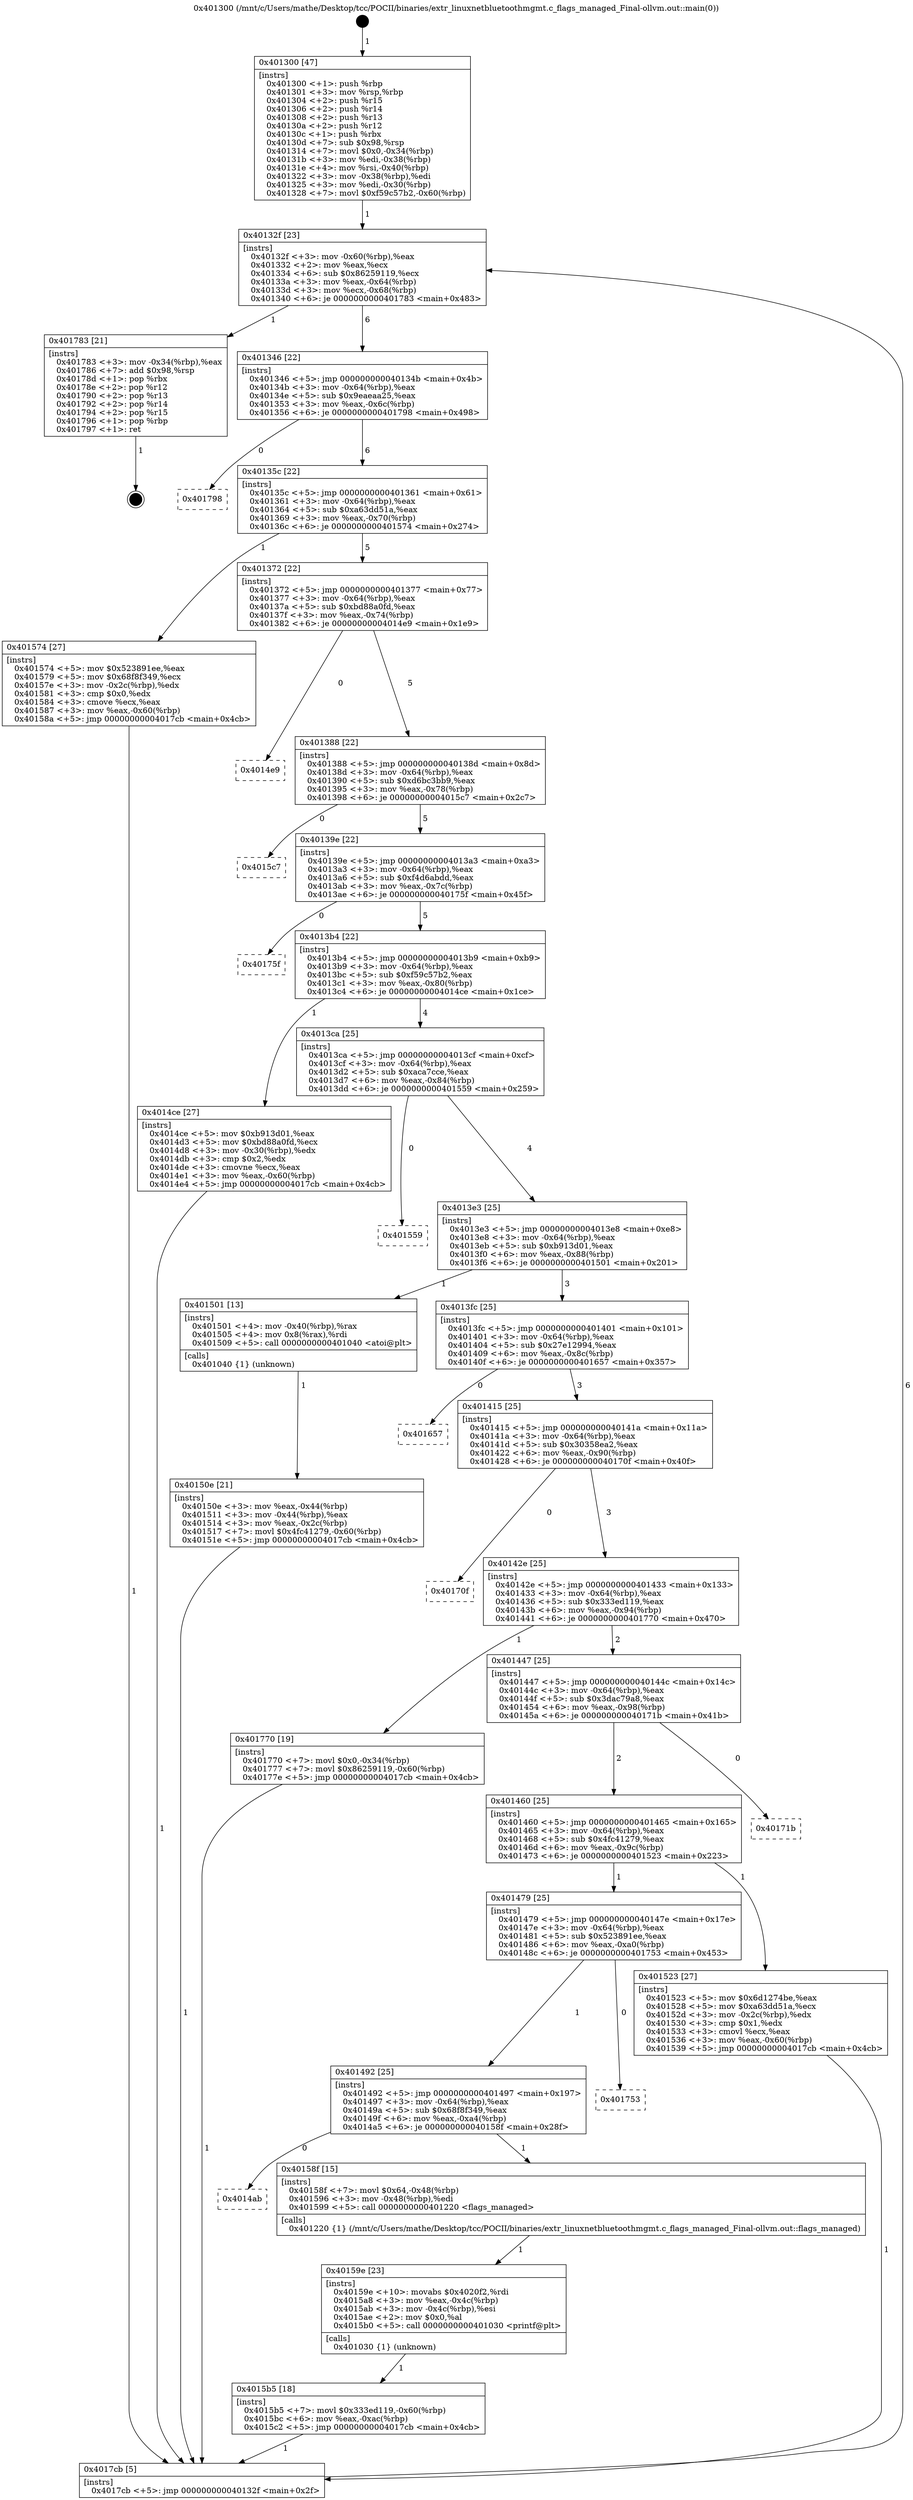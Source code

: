 digraph "0x401300" {
  label = "0x401300 (/mnt/c/Users/mathe/Desktop/tcc/POCII/binaries/extr_linuxnetbluetoothmgmt.c_flags_managed_Final-ollvm.out::main(0))"
  labelloc = "t"
  node[shape=record]

  Entry [label="",width=0.3,height=0.3,shape=circle,fillcolor=black,style=filled]
  "0x40132f" [label="{
     0x40132f [23]\l
     | [instrs]\l
     &nbsp;&nbsp;0x40132f \<+3\>: mov -0x60(%rbp),%eax\l
     &nbsp;&nbsp;0x401332 \<+2\>: mov %eax,%ecx\l
     &nbsp;&nbsp;0x401334 \<+6\>: sub $0x86259119,%ecx\l
     &nbsp;&nbsp;0x40133a \<+3\>: mov %eax,-0x64(%rbp)\l
     &nbsp;&nbsp;0x40133d \<+3\>: mov %ecx,-0x68(%rbp)\l
     &nbsp;&nbsp;0x401340 \<+6\>: je 0000000000401783 \<main+0x483\>\l
  }"]
  "0x401783" [label="{
     0x401783 [21]\l
     | [instrs]\l
     &nbsp;&nbsp;0x401783 \<+3\>: mov -0x34(%rbp),%eax\l
     &nbsp;&nbsp;0x401786 \<+7\>: add $0x98,%rsp\l
     &nbsp;&nbsp;0x40178d \<+1\>: pop %rbx\l
     &nbsp;&nbsp;0x40178e \<+2\>: pop %r12\l
     &nbsp;&nbsp;0x401790 \<+2\>: pop %r13\l
     &nbsp;&nbsp;0x401792 \<+2\>: pop %r14\l
     &nbsp;&nbsp;0x401794 \<+2\>: pop %r15\l
     &nbsp;&nbsp;0x401796 \<+1\>: pop %rbp\l
     &nbsp;&nbsp;0x401797 \<+1\>: ret\l
  }"]
  "0x401346" [label="{
     0x401346 [22]\l
     | [instrs]\l
     &nbsp;&nbsp;0x401346 \<+5\>: jmp 000000000040134b \<main+0x4b\>\l
     &nbsp;&nbsp;0x40134b \<+3\>: mov -0x64(%rbp),%eax\l
     &nbsp;&nbsp;0x40134e \<+5\>: sub $0x9eaeaa25,%eax\l
     &nbsp;&nbsp;0x401353 \<+3\>: mov %eax,-0x6c(%rbp)\l
     &nbsp;&nbsp;0x401356 \<+6\>: je 0000000000401798 \<main+0x498\>\l
  }"]
  Exit [label="",width=0.3,height=0.3,shape=circle,fillcolor=black,style=filled,peripheries=2]
  "0x401798" [label="{
     0x401798\l
  }", style=dashed]
  "0x40135c" [label="{
     0x40135c [22]\l
     | [instrs]\l
     &nbsp;&nbsp;0x40135c \<+5\>: jmp 0000000000401361 \<main+0x61\>\l
     &nbsp;&nbsp;0x401361 \<+3\>: mov -0x64(%rbp),%eax\l
     &nbsp;&nbsp;0x401364 \<+5\>: sub $0xa63dd51a,%eax\l
     &nbsp;&nbsp;0x401369 \<+3\>: mov %eax,-0x70(%rbp)\l
     &nbsp;&nbsp;0x40136c \<+6\>: je 0000000000401574 \<main+0x274\>\l
  }"]
  "0x4015b5" [label="{
     0x4015b5 [18]\l
     | [instrs]\l
     &nbsp;&nbsp;0x4015b5 \<+7\>: movl $0x333ed119,-0x60(%rbp)\l
     &nbsp;&nbsp;0x4015bc \<+6\>: mov %eax,-0xac(%rbp)\l
     &nbsp;&nbsp;0x4015c2 \<+5\>: jmp 00000000004017cb \<main+0x4cb\>\l
  }"]
  "0x401574" [label="{
     0x401574 [27]\l
     | [instrs]\l
     &nbsp;&nbsp;0x401574 \<+5\>: mov $0x523891ee,%eax\l
     &nbsp;&nbsp;0x401579 \<+5\>: mov $0x68f8f349,%ecx\l
     &nbsp;&nbsp;0x40157e \<+3\>: mov -0x2c(%rbp),%edx\l
     &nbsp;&nbsp;0x401581 \<+3\>: cmp $0x0,%edx\l
     &nbsp;&nbsp;0x401584 \<+3\>: cmove %ecx,%eax\l
     &nbsp;&nbsp;0x401587 \<+3\>: mov %eax,-0x60(%rbp)\l
     &nbsp;&nbsp;0x40158a \<+5\>: jmp 00000000004017cb \<main+0x4cb\>\l
  }"]
  "0x401372" [label="{
     0x401372 [22]\l
     | [instrs]\l
     &nbsp;&nbsp;0x401372 \<+5\>: jmp 0000000000401377 \<main+0x77\>\l
     &nbsp;&nbsp;0x401377 \<+3\>: mov -0x64(%rbp),%eax\l
     &nbsp;&nbsp;0x40137a \<+5\>: sub $0xbd88a0fd,%eax\l
     &nbsp;&nbsp;0x40137f \<+3\>: mov %eax,-0x74(%rbp)\l
     &nbsp;&nbsp;0x401382 \<+6\>: je 00000000004014e9 \<main+0x1e9\>\l
  }"]
  "0x40159e" [label="{
     0x40159e [23]\l
     | [instrs]\l
     &nbsp;&nbsp;0x40159e \<+10\>: movabs $0x4020f2,%rdi\l
     &nbsp;&nbsp;0x4015a8 \<+3\>: mov %eax,-0x4c(%rbp)\l
     &nbsp;&nbsp;0x4015ab \<+3\>: mov -0x4c(%rbp),%esi\l
     &nbsp;&nbsp;0x4015ae \<+2\>: mov $0x0,%al\l
     &nbsp;&nbsp;0x4015b0 \<+5\>: call 0000000000401030 \<printf@plt\>\l
     | [calls]\l
     &nbsp;&nbsp;0x401030 \{1\} (unknown)\l
  }"]
  "0x4014e9" [label="{
     0x4014e9\l
  }", style=dashed]
  "0x401388" [label="{
     0x401388 [22]\l
     | [instrs]\l
     &nbsp;&nbsp;0x401388 \<+5\>: jmp 000000000040138d \<main+0x8d\>\l
     &nbsp;&nbsp;0x40138d \<+3\>: mov -0x64(%rbp),%eax\l
     &nbsp;&nbsp;0x401390 \<+5\>: sub $0xd6bc3bb9,%eax\l
     &nbsp;&nbsp;0x401395 \<+3\>: mov %eax,-0x78(%rbp)\l
     &nbsp;&nbsp;0x401398 \<+6\>: je 00000000004015c7 \<main+0x2c7\>\l
  }"]
  "0x4014ab" [label="{
     0x4014ab\l
  }", style=dashed]
  "0x4015c7" [label="{
     0x4015c7\l
  }", style=dashed]
  "0x40139e" [label="{
     0x40139e [22]\l
     | [instrs]\l
     &nbsp;&nbsp;0x40139e \<+5\>: jmp 00000000004013a3 \<main+0xa3\>\l
     &nbsp;&nbsp;0x4013a3 \<+3\>: mov -0x64(%rbp),%eax\l
     &nbsp;&nbsp;0x4013a6 \<+5\>: sub $0xf4d6abdd,%eax\l
     &nbsp;&nbsp;0x4013ab \<+3\>: mov %eax,-0x7c(%rbp)\l
     &nbsp;&nbsp;0x4013ae \<+6\>: je 000000000040175f \<main+0x45f\>\l
  }"]
  "0x40158f" [label="{
     0x40158f [15]\l
     | [instrs]\l
     &nbsp;&nbsp;0x40158f \<+7\>: movl $0x64,-0x48(%rbp)\l
     &nbsp;&nbsp;0x401596 \<+3\>: mov -0x48(%rbp),%edi\l
     &nbsp;&nbsp;0x401599 \<+5\>: call 0000000000401220 \<flags_managed\>\l
     | [calls]\l
     &nbsp;&nbsp;0x401220 \{1\} (/mnt/c/Users/mathe/Desktop/tcc/POCII/binaries/extr_linuxnetbluetoothmgmt.c_flags_managed_Final-ollvm.out::flags_managed)\l
  }"]
  "0x40175f" [label="{
     0x40175f\l
  }", style=dashed]
  "0x4013b4" [label="{
     0x4013b4 [22]\l
     | [instrs]\l
     &nbsp;&nbsp;0x4013b4 \<+5\>: jmp 00000000004013b9 \<main+0xb9\>\l
     &nbsp;&nbsp;0x4013b9 \<+3\>: mov -0x64(%rbp),%eax\l
     &nbsp;&nbsp;0x4013bc \<+5\>: sub $0xf59c57b2,%eax\l
     &nbsp;&nbsp;0x4013c1 \<+3\>: mov %eax,-0x80(%rbp)\l
     &nbsp;&nbsp;0x4013c4 \<+6\>: je 00000000004014ce \<main+0x1ce\>\l
  }"]
  "0x401492" [label="{
     0x401492 [25]\l
     | [instrs]\l
     &nbsp;&nbsp;0x401492 \<+5\>: jmp 0000000000401497 \<main+0x197\>\l
     &nbsp;&nbsp;0x401497 \<+3\>: mov -0x64(%rbp),%eax\l
     &nbsp;&nbsp;0x40149a \<+5\>: sub $0x68f8f349,%eax\l
     &nbsp;&nbsp;0x40149f \<+6\>: mov %eax,-0xa4(%rbp)\l
     &nbsp;&nbsp;0x4014a5 \<+6\>: je 000000000040158f \<main+0x28f\>\l
  }"]
  "0x4014ce" [label="{
     0x4014ce [27]\l
     | [instrs]\l
     &nbsp;&nbsp;0x4014ce \<+5\>: mov $0xb913d01,%eax\l
     &nbsp;&nbsp;0x4014d3 \<+5\>: mov $0xbd88a0fd,%ecx\l
     &nbsp;&nbsp;0x4014d8 \<+3\>: mov -0x30(%rbp),%edx\l
     &nbsp;&nbsp;0x4014db \<+3\>: cmp $0x2,%edx\l
     &nbsp;&nbsp;0x4014de \<+3\>: cmovne %ecx,%eax\l
     &nbsp;&nbsp;0x4014e1 \<+3\>: mov %eax,-0x60(%rbp)\l
     &nbsp;&nbsp;0x4014e4 \<+5\>: jmp 00000000004017cb \<main+0x4cb\>\l
  }"]
  "0x4013ca" [label="{
     0x4013ca [25]\l
     | [instrs]\l
     &nbsp;&nbsp;0x4013ca \<+5\>: jmp 00000000004013cf \<main+0xcf\>\l
     &nbsp;&nbsp;0x4013cf \<+3\>: mov -0x64(%rbp),%eax\l
     &nbsp;&nbsp;0x4013d2 \<+5\>: sub $0xaca7cce,%eax\l
     &nbsp;&nbsp;0x4013d7 \<+6\>: mov %eax,-0x84(%rbp)\l
     &nbsp;&nbsp;0x4013dd \<+6\>: je 0000000000401559 \<main+0x259\>\l
  }"]
  "0x4017cb" [label="{
     0x4017cb [5]\l
     | [instrs]\l
     &nbsp;&nbsp;0x4017cb \<+5\>: jmp 000000000040132f \<main+0x2f\>\l
  }"]
  "0x401300" [label="{
     0x401300 [47]\l
     | [instrs]\l
     &nbsp;&nbsp;0x401300 \<+1\>: push %rbp\l
     &nbsp;&nbsp;0x401301 \<+3\>: mov %rsp,%rbp\l
     &nbsp;&nbsp;0x401304 \<+2\>: push %r15\l
     &nbsp;&nbsp;0x401306 \<+2\>: push %r14\l
     &nbsp;&nbsp;0x401308 \<+2\>: push %r13\l
     &nbsp;&nbsp;0x40130a \<+2\>: push %r12\l
     &nbsp;&nbsp;0x40130c \<+1\>: push %rbx\l
     &nbsp;&nbsp;0x40130d \<+7\>: sub $0x98,%rsp\l
     &nbsp;&nbsp;0x401314 \<+7\>: movl $0x0,-0x34(%rbp)\l
     &nbsp;&nbsp;0x40131b \<+3\>: mov %edi,-0x38(%rbp)\l
     &nbsp;&nbsp;0x40131e \<+4\>: mov %rsi,-0x40(%rbp)\l
     &nbsp;&nbsp;0x401322 \<+3\>: mov -0x38(%rbp),%edi\l
     &nbsp;&nbsp;0x401325 \<+3\>: mov %edi,-0x30(%rbp)\l
     &nbsp;&nbsp;0x401328 \<+7\>: movl $0xf59c57b2,-0x60(%rbp)\l
  }"]
  "0x401753" [label="{
     0x401753\l
  }", style=dashed]
  "0x401559" [label="{
     0x401559\l
  }", style=dashed]
  "0x4013e3" [label="{
     0x4013e3 [25]\l
     | [instrs]\l
     &nbsp;&nbsp;0x4013e3 \<+5\>: jmp 00000000004013e8 \<main+0xe8\>\l
     &nbsp;&nbsp;0x4013e8 \<+3\>: mov -0x64(%rbp),%eax\l
     &nbsp;&nbsp;0x4013eb \<+5\>: sub $0xb913d01,%eax\l
     &nbsp;&nbsp;0x4013f0 \<+6\>: mov %eax,-0x88(%rbp)\l
     &nbsp;&nbsp;0x4013f6 \<+6\>: je 0000000000401501 \<main+0x201\>\l
  }"]
  "0x401479" [label="{
     0x401479 [25]\l
     | [instrs]\l
     &nbsp;&nbsp;0x401479 \<+5\>: jmp 000000000040147e \<main+0x17e\>\l
     &nbsp;&nbsp;0x40147e \<+3\>: mov -0x64(%rbp),%eax\l
     &nbsp;&nbsp;0x401481 \<+5\>: sub $0x523891ee,%eax\l
     &nbsp;&nbsp;0x401486 \<+6\>: mov %eax,-0xa0(%rbp)\l
     &nbsp;&nbsp;0x40148c \<+6\>: je 0000000000401753 \<main+0x453\>\l
  }"]
  "0x401501" [label="{
     0x401501 [13]\l
     | [instrs]\l
     &nbsp;&nbsp;0x401501 \<+4\>: mov -0x40(%rbp),%rax\l
     &nbsp;&nbsp;0x401505 \<+4\>: mov 0x8(%rax),%rdi\l
     &nbsp;&nbsp;0x401509 \<+5\>: call 0000000000401040 \<atoi@plt\>\l
     | [calls]\l
     &nbsp;&nbsp;0x401040 \{1\} (unknown)\l
  }"]
  "0x4013fc" [label="{
     0x4013fc [25]\l
     | [instrs]\l
     &nbsp;&nbsp;0x4013fc \<+5\>: jmp 0000000000401401 \<main+0x101\>\l
     &nbsp;&nbsp;0x401401 \<+3\>: mov -0x64(%rbp),%eax\l
     &nbsp;&nbsp;0x401404 \<+5\>: sub $0x27e12994,%eax\l
     &nbsp;&nbsp;0x401409 \<+6\>: mov %eax,-0x8c(%rbp)\l
     &nbsp;&nbsp;0x40140f \<+6\>: je 0000000000401657 \<main+0x357\>\l
  }"]
  "0x40150e" [label="{
     0x40150e [21]\l
     | [instrs]\l
     &nbsp;&nbsp;0x40150e \<+3\>: mov %eax,-0x44(%rbp)\l
     &nbsp;&nbsp;0x401511 \<+3\>: mov -0x44(%rbp),%eax\l
     &nbsp;&nbsp;0x401514 \<+3\>: mov %eax,-0x2c(%rbp)\l
     &nbsp;&nbsp;0x401517 \<+7\>: movl $0x4fc41279,-0x60(%rbp)\l
     &nbsp;&nbsp;0x40151e \<+5\>: jmp 00000000004017cb \<main+0x4cb\>\l
  }"]
  "0x401523" [label="{
     0x401523 [27]\l
     | [instrs]\l
     &nbsp;&nbsp;0x401523 \<+5\>: mov $0x6d1274be,%eax\l
     &nbsp;&nbsp;0x401528 \<+5\>: mov $0xa63dd51a,%ecx\l
     &nbsp;&nbsp;0x40152d \<+3\>: mov -0x2c(%rbp),%edx\l
     &nbsp;&nbsp;0x401530 \<+3\>: cmp $0x1,%edx\l
     &nbsp;&nbsp;0x401533 \<+3\>: cmovl %ecx,%eax\l
     &nbsp;&nbsp;0x401536 \<+3\>: mov %eax,-0x60(%rbp)\l
     &nbsp;&nbsp;0x401539 \<+5\>: jmp 00000000004017cb \<main+0x4cb\>\l
  }"]
  "0x401657" [label="{
     0x401657\l
  }", style=dashed]
  "0x401415" [label="{
     0x401415 [25]\l
     | [instrs]\l
     &nbsp;&nbsp;0x401415 \<+5\>: jmp 000000000040141a \<main+0x11a\>\l
     &nbsp;&nbsp;0x40141a \<+3\>: mov -0x64(%rbp),%eax\l
     &nbsp;&nbsp;0x40141d \<+5\>: sub $0x30358ea2,%eax\l
     &nbsp;&nbsp;0x401422 \<+6\>: mov %eax,-0x90(%rbp)\l
     &nbsp;&nbsp;0x401428 \<+6\>: je 000000000040170f \<main+0x40f\>\l
  }"]
  "0x401460" [label="{
     0x401460 [25]\l
     | [instrs]\l
     &nbsp;&nbsp;0x401460 \<+5\>: jmp 0000000000401465 \<main+0x165\>\l
     &nbsp;&nbsp;0x401465 \<+3\>: mov -0x64(%rbp),%eax\l
     &nbsp;&nbsp;0x401468 \<+5\>: sub $0x4fc41279,%eax\l
     &nbsp;&nbsp;0x40146d \<+6\>: mov %eax,-0x9c(%rbp)\l
     &nbsp;&nbsp;0x401473 \<+6\>: je 0000000000401523 \<main+0x223\>\l
  }"]
  "0x40170f" [label="{
     0x40170f\l
  }", style=dashed]
  "0x40142e" [label="{
     0x40142e [25]\l
     | [instrs]\l
     &nbsp;&nbsp;0x40142e \<+5\>: jmp 0000000000401433 \<main+0x133\>\l
     &nbsp;&nbsp;0x401433 \<+3\>: mov -0x64(%rbp),%eax\l
     &nbsp;&nbsp;0x401436 \<+5\>: sub $0x333ed119,%eax\l
     &nbsp;&nbsp;0x40143b \<+6\>: mov %eax,-0x94(%rbp)\l
     &nbsp;&nbsp;0x401441 \<+6\>: je 0000000000401770 \<main+0x470\>\l
  }"]
  "0x40171b" [label="{
     0x40171b\l
  }", style=dashed]
  "0x401770" [label="{
     0x401770 [19]\l
     | [instrs]\l
     &nbsp;&nbsp;0x401770 \<+7\>: movl $0x0,-0x34(%rbp)\l
     &nbsp;&nbsp;0x401777 \<+7\>: movl $0x86259119,-0x60(%rbp)\l
     &nbsp;&nbsp;0x40177e \<+5\>: jmp 00000000004017cb \<main+0x4cb\>\l
  }"]
  "0x401447" [label="{
     0x401447 [25]\l
     | [instrs]\l
     &nbsp;&nbsp;0x401447 \<+5\>: jmp 000000000040144c \<main+0x14c\>\l
     &nbsp;&nbsp;0x40144c \<+3\>: mov -0x64(%rbp),%eax\l
     &nbsp;&nbsp;0x40144f \<+5\>: sub $0x3dac79a8,%eax\l
     &nbsp;&nbsp;0x401454 \<+6\>: mov %eax,-0x98(%rbp)\l
     &nbsp;&nbsp;0x40145a \<+6\>: je 000000000040171b \<main+0x41b\>\l
  }"]
  Entry -> "0x401300" [label=" 1"]
  "0x40132f" -> "0x401783" [label=" 1"]
  "0x40132f" -> "0x401346" [label=" 6"]
  "0x401783" -> Exit [label=" 1"]
  "0x401346" -> "0x401798" [label=" 0"]
  "0x401346" -> "0x40135c" [label=" 6"]
  "0x401770" -> "0x4017cb" [label=" 1"]
  "0x40135c" -> "0x401574" [label=" 1"]
  "0x40135c" -> "0x401372" [label=" 5"]
  "0x4015b5" -> "0x4017cb" [label=" 1"]
  "0x401372" -> "0x4014e9" [label=" 0"]
  "0x401372" -> "0x401388" [label=" 5"]
  "0x40159e" -> "0x4015b5" [label=" 1"]
  "0x401388" -> "0x4015c7" [label=" 0"]
  "0x401388" -> "0x40139e" [label=" 5"]
  "0x40158f" -> "0x40159e" [label=" 1"]
  "0x40139e" -> "0x40175f" [label=" 0"]
  "0x40139e" -> "0x4013b4" [label=" 5"]
  "0x401492" -> "0x4014ab" [label=" 0"]
  "0x4013b4" -> "0x4014ce" [label=" 1"]
  "0x4013b4" -> "0x4013ca" [label=" 4"]
  "0x4014ce" -> "0x4017cb" [label=" 1"]
  "0x401300" -> "0x40132f" [label=" 1"]
  "0x4017cb" -> "0x40132f" [label=" 6"]
  "0x401492" -> "0x40158f" [label=" 1"]
  "0x4013ca" -> "0x401559" [label=" 0"]
  "0x4013ca" -> "0x4013e3" [label=" 4"]
  "0x401479" -> "0x401492" [label=" 1"]
  "0x4013e3" -> "0x401501" [label=" 1"]
  "0x4013e3" -> "0x4013fc" [label=" 3"]
  "0x401501" -> "0x40150e" [label=" 1"]
  "0x40150e" -> "0x4017cb" [label=" 1"]
  "0x401479" -> "0x401753" [label=" 0"]
  "0x4013fc" -> "0x401657" [label=" 0"]
  "0x4013fc" -> "0x401415" [label=" 3"]
  "0x401574" -> "0x4017cb" [label=" 1"]
  "0x401415" -> "0x40170f" [label=" 0"]
  "0x401415" -> "0x40142e" [label=" 3"]
  "0x401460" -> "0x401479" [label=" 1"]
  "0x40142e" -> "0x401770" [label=" 1"]
  "0x40142e" -> "0x401447" [label=" 2"]
  "0x401460" -> "0x401523" [label=" 1"]
  "0x401447" -> "0x40171b" [label=" 0"]
  "0x401447" -> "0x401460" [label=" 2"]
  "0x401523" -> "0x4017cb" [label=" 1"]
}

